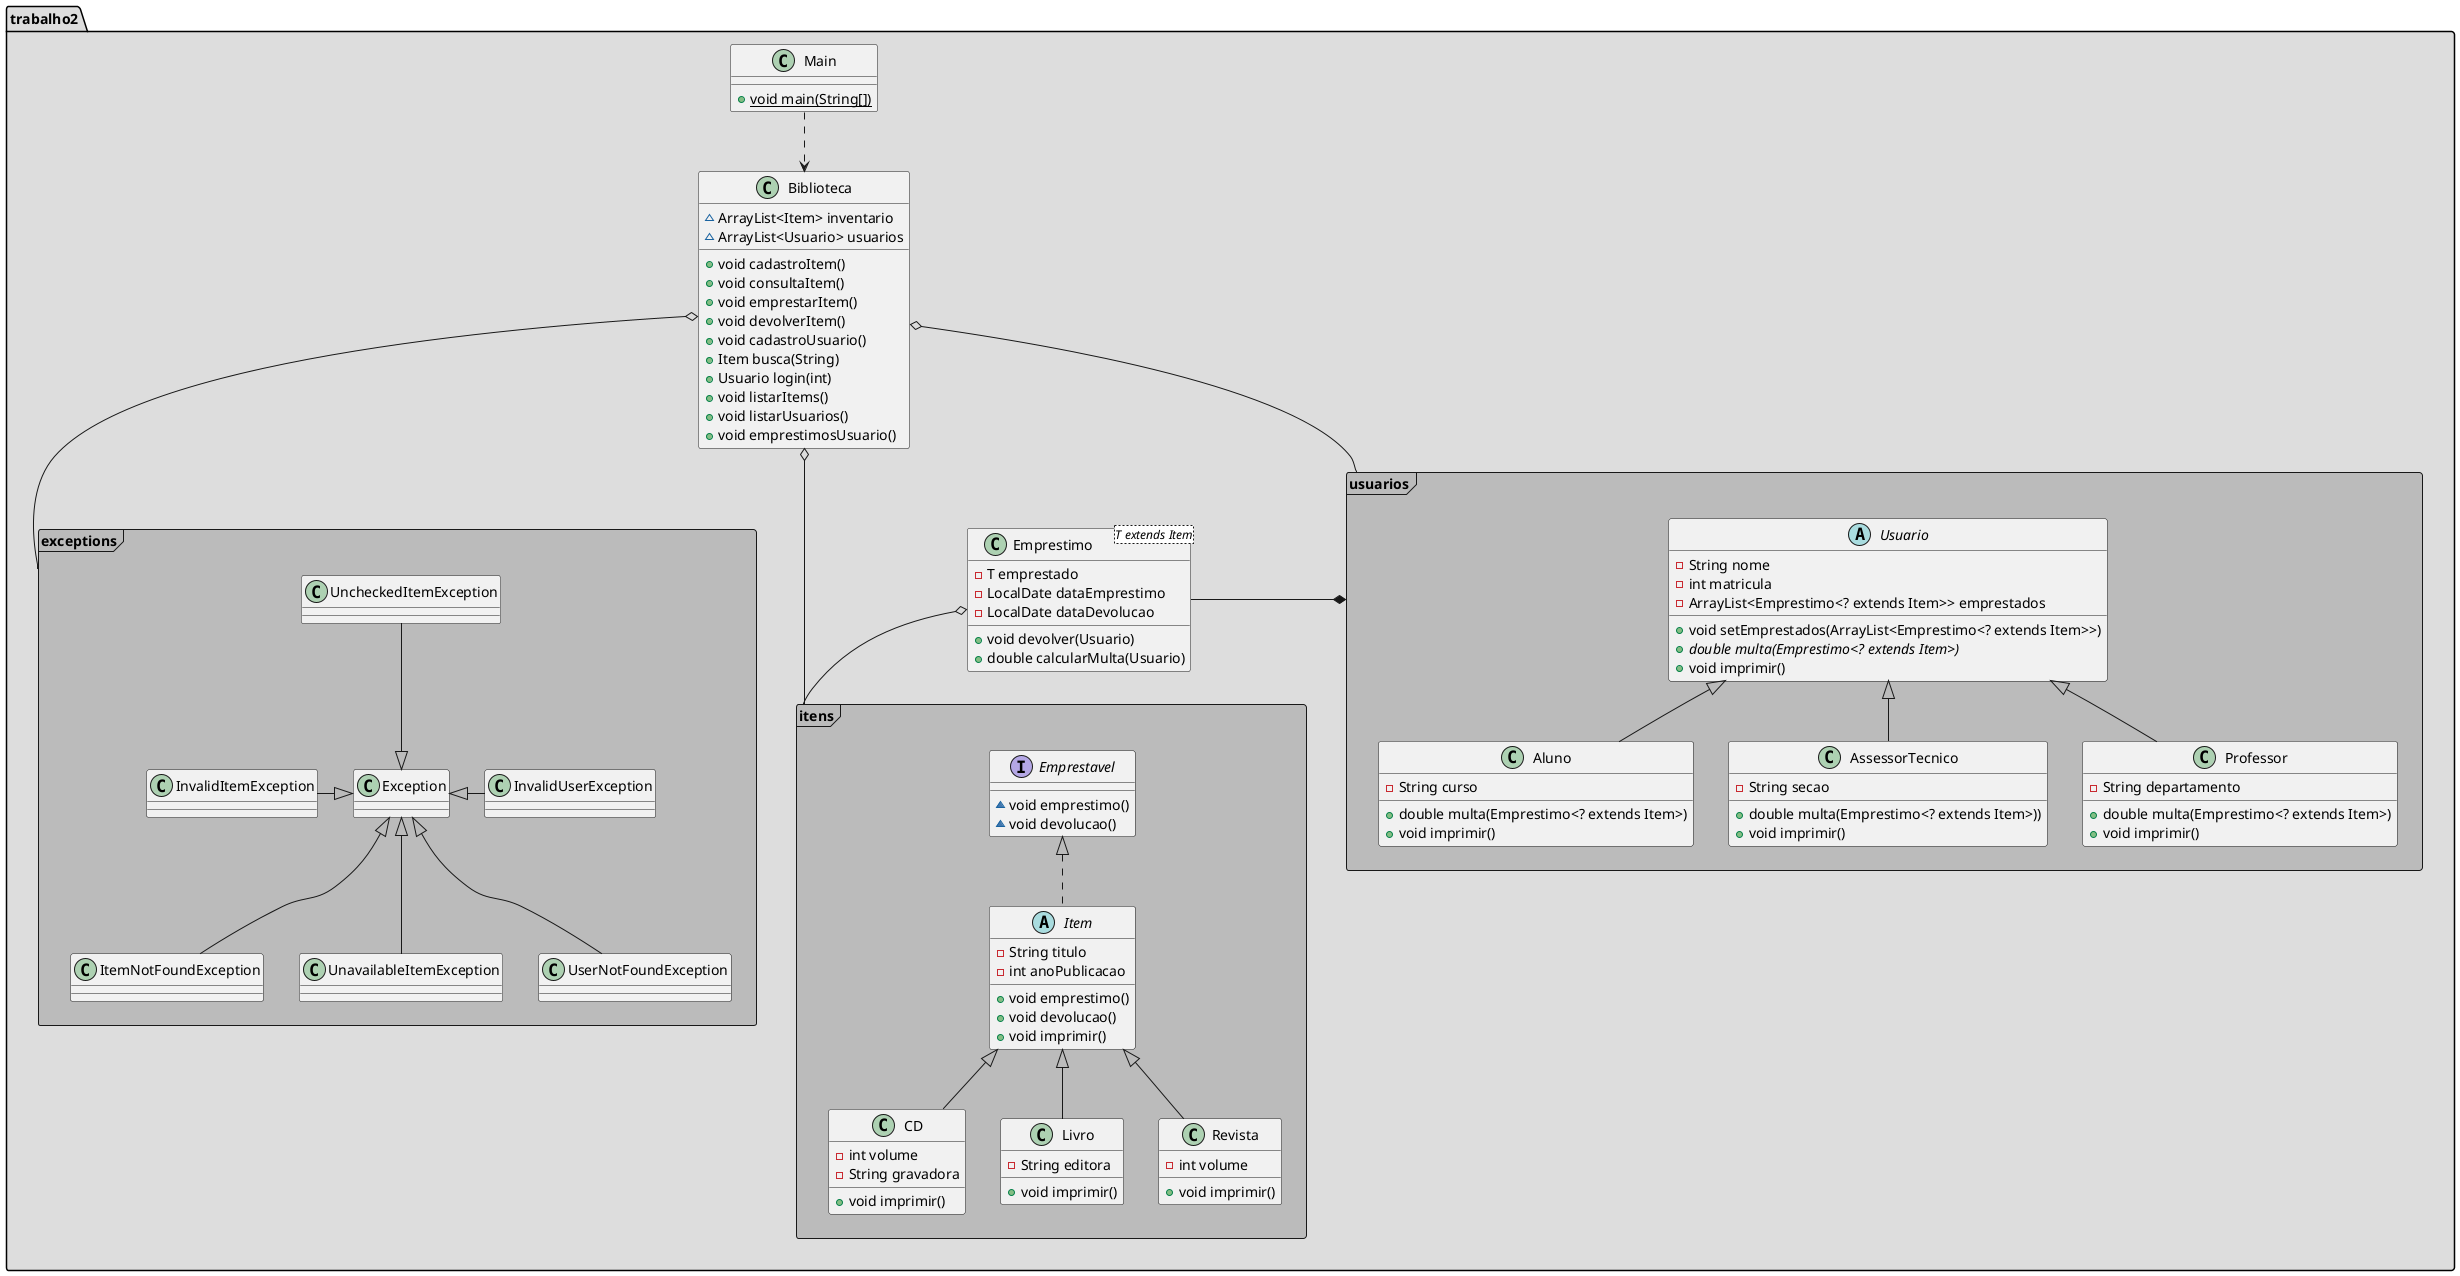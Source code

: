 @startuml
package trabalho2 #DDDDDD{
    class Main {
        + {static} void main(String[])
    }
    class Biblioteca {
        ~ ArrayList<Item> inventario
        ~ ArrayList<Usuario> usuarios
        + void cadastroItem()
        + void consultaItem()
        + void emprestarItem()
        + void devolverItem()
        + void cadastroUsuario()
        + Item busca(String)
        + Usuario login(int)
        + void listarItems()
        + void listarUsuarios()
        + void emprestimosUsuario()
    }
    class Emprestimo <T extends Item> {
        - T emprestado
        - LocalDate dataEmprestimo
        - LocalDate dataDevolucao
        + void devolver(Usuario)
        + double calcularMulta(Usuario)
    }
    Main ..> Biblioteca
    Biblioteca o-- usuarios
    Biblioteca o-- itens
    Biblioteca o-- exceptions
    package usuarios <<Frame>> #BBBBBB {
        abstract class Usuario {
            - String nome
            - int matricula
            - ArrayList<Emprestimo<? extends Item>> emprestados
            + void setEmprestados(ArrayList<Emprestimo<? extends Item>>)
            + {abstract}double multa(Emprestimo<? extends Item>)
            + void imprimir()
        }
        class Aluno {
            - String curso
            + double multa(Emprestimo<? extends Item>)
            + void imprimir()
        }
        class AssessorTecnico {
            - String secao
            + double multa(Emprestimo<? extends Item>))
            + void imprimir()
        }
        class Professor {
            - String departamento
            + double multa(Emprestimo<? extends Item>)
            + void imprimir()
        }
        Usuario <|-- Professor
        Usuario <|-- AssessorTecnico
        Usuario <|-- Aluno
    }
    package itens <<Frame>> #BBBBBB{
        interface Emprestavel {
            ~ void emprestimo()
            ~ void devolucao()
        }
        abstract class Item {
            - String titulo
            - int anoPublicacao
            + void emprestimo()
            + void devolucao()
            + void imprimir()
        }
        class CD {
            - int volume
            - String gravadora
            + void imprimir()
        }
        class Livro {
            - String editora
            + void imprimir()
        }
        class Revista {
            - int volume
            + void imprimir()
        }
        Emprestavel <|.. Item
        Item <|-- CD
        Item <|-- Livro
        Item <|-- Revista
    }
    package exceptions <<Frame>> #BBBBBB{
        class InvalidItemException {}
        class InvalidUserException {}
        class ItemNotFoundException {}
        class UnavailableItemException {}
        class UncheckedItemException {}
        class UserNotFoundException {}
        Exception <|-up- UncheckedItemException
        Exception <|-left- InvalidItemException
        Exception <|-right- InvalidUserException
        Exception <|-- ItemNotFoundException
        Exception <|-- UnavailableItemException
        Exception <|-- UserNotFoundException
    }
    usuarios *- Emprestimo
    Emprestimo o-- itens
}
@enduml